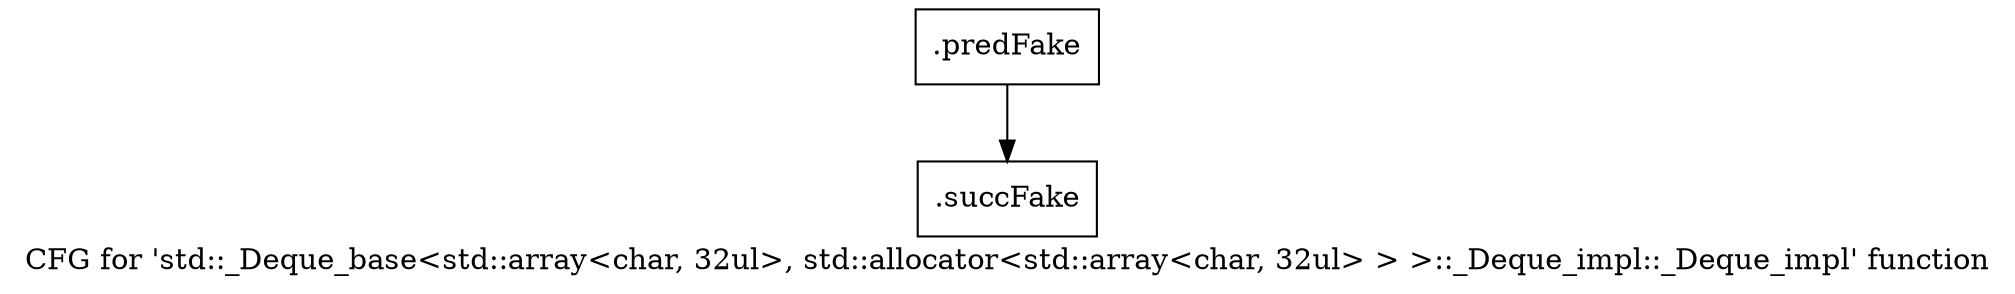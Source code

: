 digraph "CFG for 'std::_Deque_base\<std::array\<char, 32ul\>, std::allocator\<std::array\<char, 32ul\> \> \>::_Deque_impl::_Deque_impl' function" {
	label="CFG for 'std::_Deque_base\<std::array\<char, 32ul\>, std::allocator\<std::array\<char, 32ul\> \> \>::_Deque_impl::_Deque_impl' function";

	Node0x5931c40 [shape=record,filename="",linenumber="",label="{.predFake}"];
	Node0x5931c40 -> Node0x609ca50[ callList="" memoryops="" filename="/mnt/xilinx/Vitis_HLS/2021.2/tps/lnx64/gcc-6.2.0/lib/gcc/x86_64-pc-linux-gnu/6.2.0/../../../../include/c++/6.2.0/bits/stl_deque.h" execusionnum="1"];
	Node0x609ca50 [shape=record,filename="/mnt/xilinx/Vitis_HLS/2021.2/tps/lnx64/gcc-6.2.0/lib/gcc/x86_64-pc-linux-gnu/6.2.0/../../../../include/c++/6.2.0/bits/stl_deque.h",linenumber="558",label="{.succFake}"];
}
